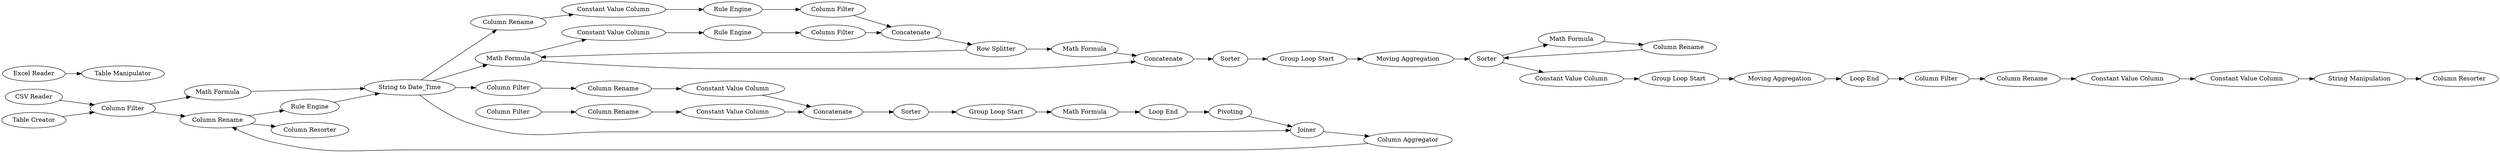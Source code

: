 digraph {
	739 [label="CSV Reader"]
	2 [label="Rule Engine"]
	3 [label="Rule Engine"]
	4 [label="Rule Engine"]
	5 [label="Math Formula"]
	8 [label="Constant Value Column"]
	9 [label="Rule Engine"]
	10 [label="Column Filter"]
	12 [label="Constant Value Column"]
	13 [label="Rule Engine"]
	14 [label="Column Filter"]
	15 [label=Concatenate]
	18 [label="Column Rename"]
	19 [label="Column Rename"]
	16 [label=Sorter]
	18 [label="Math Formula"]
	20 [label="Row Splitter"]
	21 [label="Math Formula"]
	22 [label=Concatenate]
	29 [label="Moving Aggregation"]
	35 [label="Group Loop Start"]
	36 [label="Math Formula"]
	37 [label="Column Rename"]
	38 [label="Loop End"]
	38 [label=Sorter]
	39 [label="Group Loop Start"]
	40 [label="Moving Aggregation"]
	41 [label="Constant Value Column"]
	43 [label="Column Filter"]
	44 [label="Column Rename"]
	45 [label="Loop End"]
	881 [label="Constant Value Column"]
	882 [label="Constant Value Column"]
	884 [label="String Manipulation"]
	885 [label="Column Resorter"]
	1139 [label="Table Creator"]
	1140 [label="Excel Reader"]
	1141 [label="Table Manipulator"]
	2 [label="Column Filter"]
	3 [label="Column Rename"]
	5 [label="String to Date_Time"]
	63 [label="Group Loop Start"]
	68 [label=Pivoting]
	69 [label=Joiner]
	54 [label="Column Filter"]
	55 [label="Column Filter"]
	56 [label=Concatenate]
	57 [label="Column Rename"]
	58 [label="Column Rename"]
	59 [label="Constant Value Column"]
	60 [label="Constant Value Column"]
	61 [label=Sorter]
	72 [label="Column Aggregator"]
	73 [label="Column Resorter"]
	74 [label="Math Formula"]
	75 [label="Math Formula"]
	76 [label="Loop End"]
	2 -> 3
	3 -> 4
	4 -> 5
	5 -> 19
	5 -> 18
	8 -> 9
	9 -> 10
	10 -> 15
	12 -> 13
	13 -> 14
	14 -> 15
	18 -> 8
	19 -> 12
	16 -> 35
	18 -> 22
	20 -> 21
	20 -> 18
	21 -> 22
	22 -> 16
	29 -> 38
	35 -> 29
	36 -> 37
	38 -> 36
	38 -> 41
	39 -> 40
	40 -> 45
	41 -> 39
	43 -> 44
	45 -> 43
	881 -> 884
	882 -> 881
	884 -> 885
	54 -> 57
	55 -> 58
	56 -> 61
	57 -> 59
	58 -> 60
	59 -> 56
	60 -> 56
	2 -> 74
	3 -> 73
	5 -> 69
	5 -> 54
	63 -> 75
	68 -> 69
	69 -> 72
	61 -> 63
	72 -> 3
	74 -> 5
	75 -> 76
	76 -> 68
	739 -> 2
	15 -> 20
	37 -> 38
	44 -> 882
	1139 -> 2
	1140 -> 1141
	rankdir=LR
}

